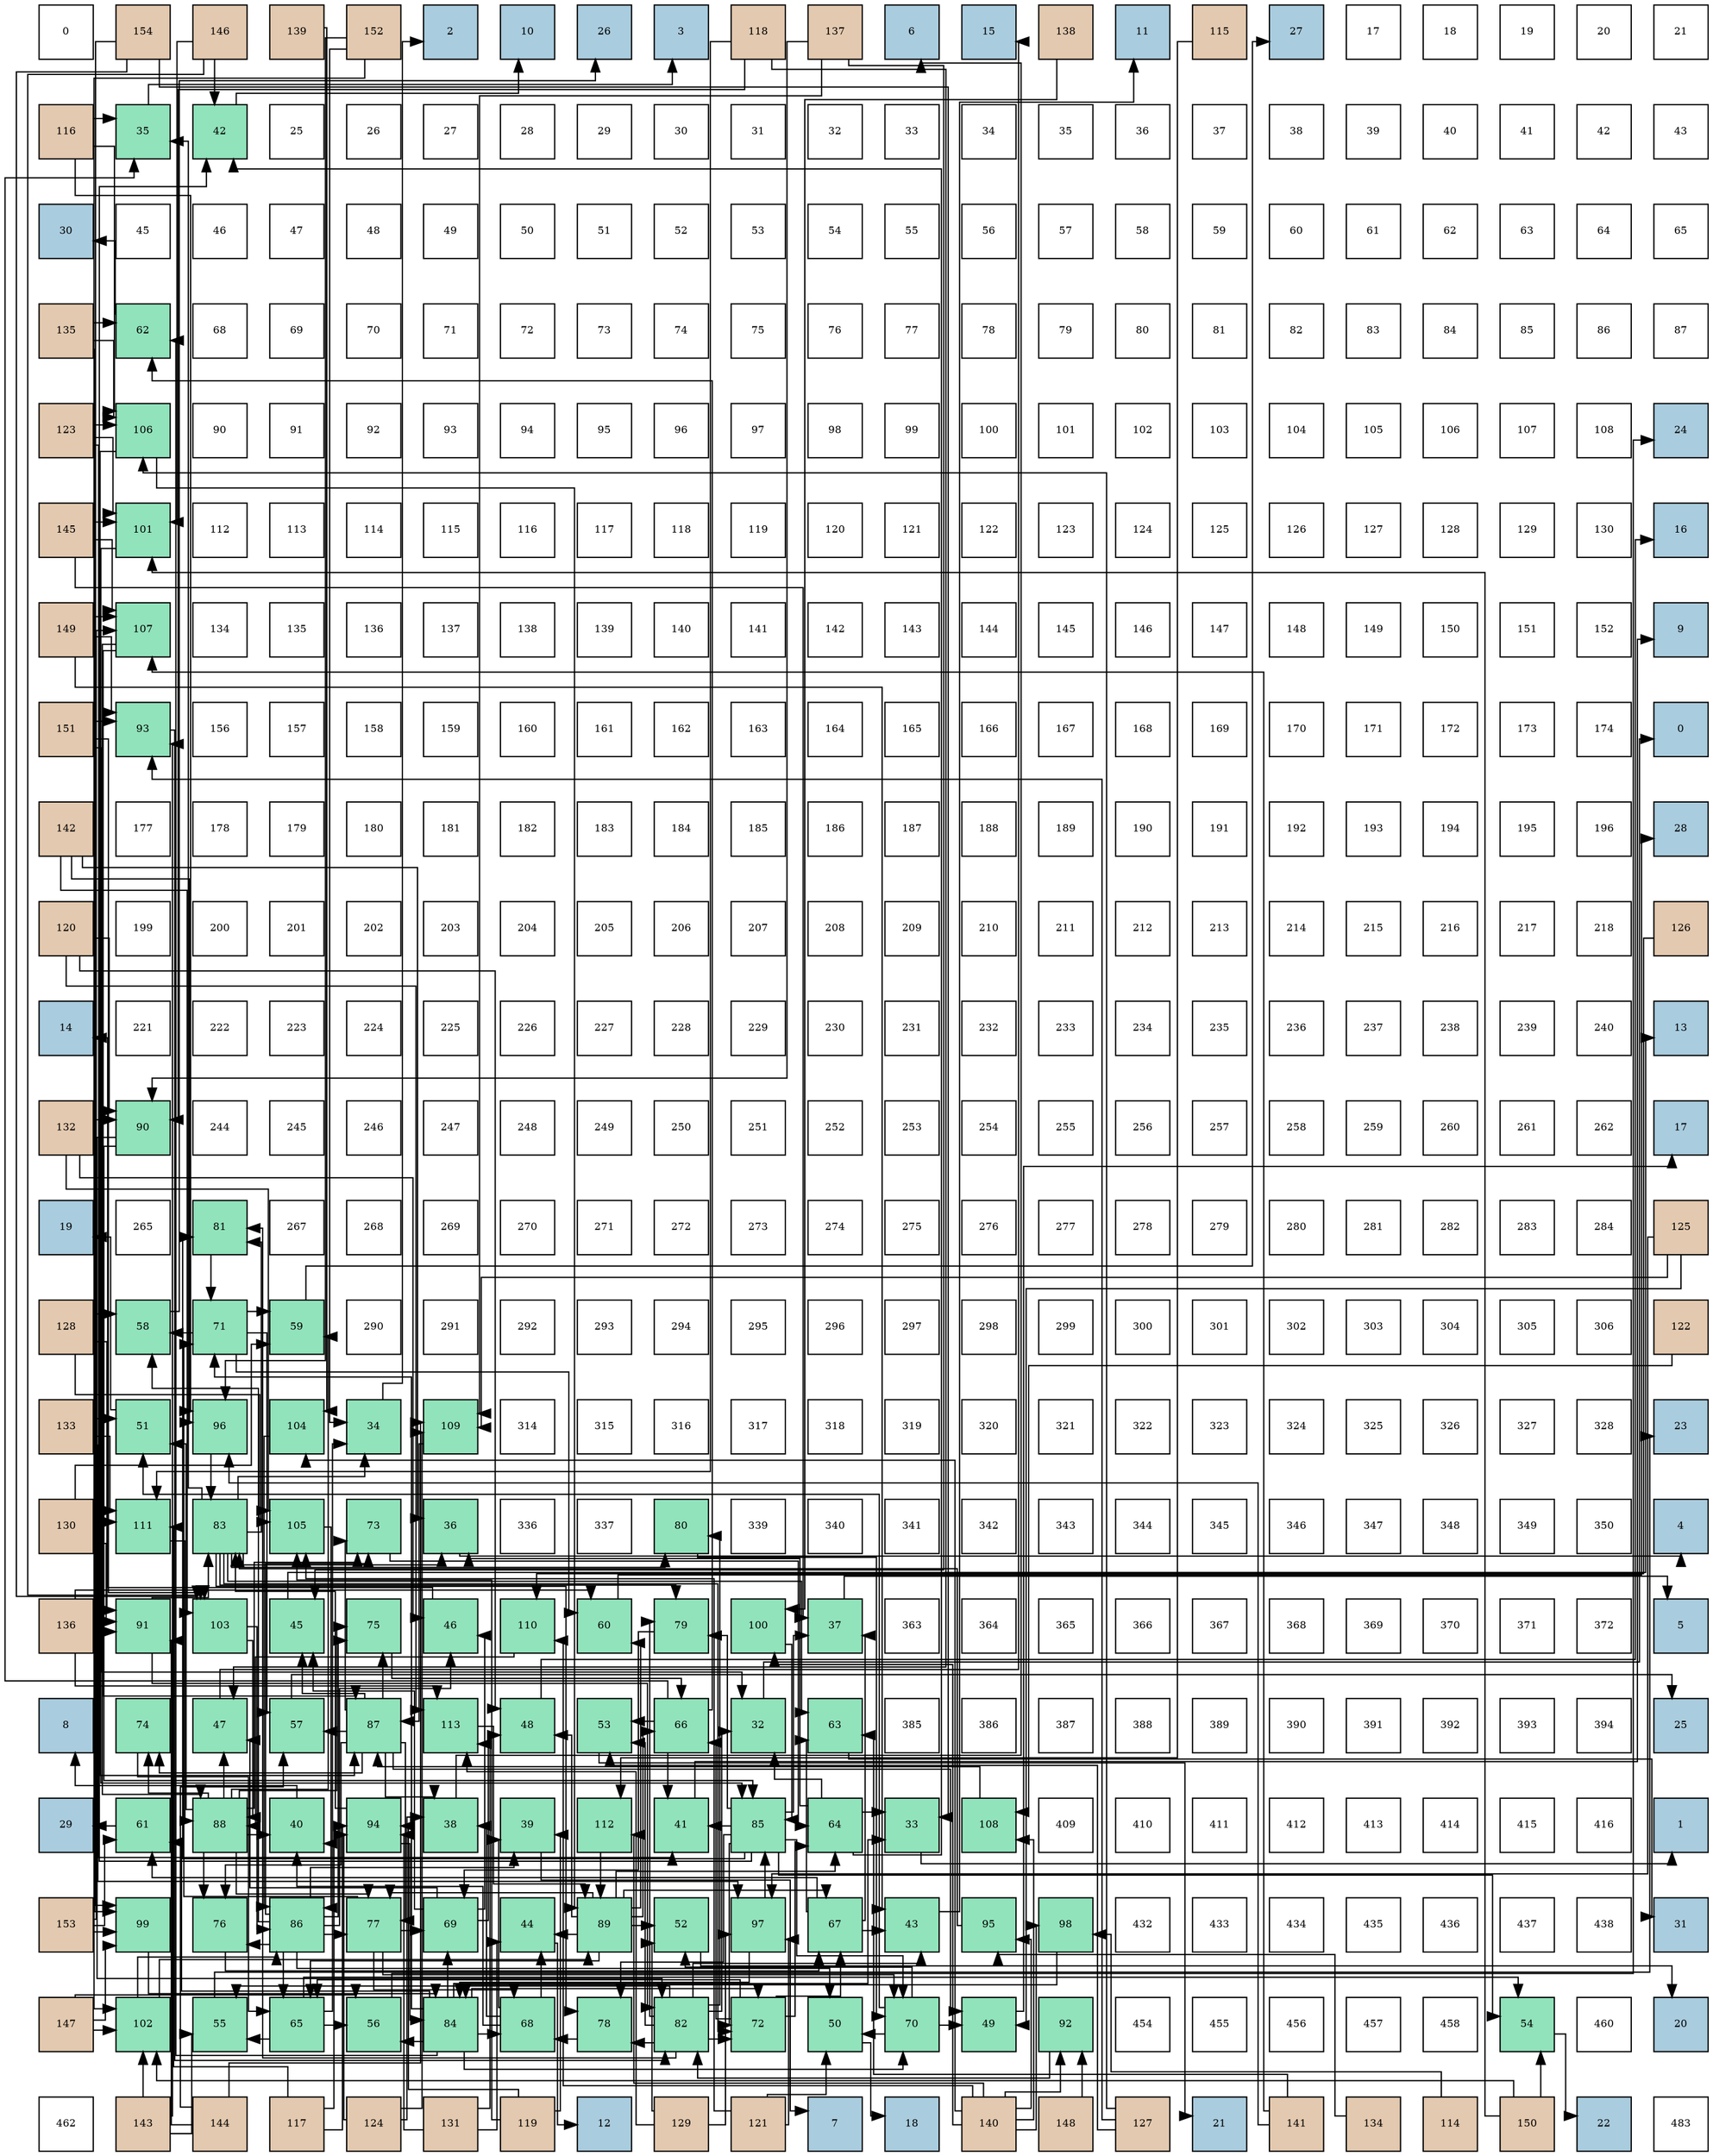 digraph layout{
 rankdir=TB;
 splines=ortho;
 node [style=filled shape=square fixedsize=true width=0.6];
0[label="0", fontsize=8, fillcolor="#ffffff"];
1[label="154", fontsize=8, fillcolor="#e3c9af"];
2[label="146", fontsize=8, fillcolor="#e3c9af"];
3[label="139", fontsize=8, fillcolor="#e3c9af"];
4[label="152", fontsize=8, fillcolor="#e3c9af"];
5[label="2", fontsize=8, fillcolor="#a9ccde"];
6[label="10", fontsize=8, fillcolor="#a9ccde"];
7[label="26", fontsize=8, fillcolor="#a9ccde"];
8[label="3", fontsize=8, fillcolor="#a9ccde"];
9[label="118", fontsize=8, fillcolor="#e3c9af"];
10[label="137", fontsize=8, fillcolor="#e3c9af"];
11[label="6", fontsize=8, fillcolor="#a9ccde"];
12[label="15", fontsize=8, fillcolor="#a9ccde"];
13[label="138", fontsize=8, fillcolor="#e3c9af"];
14[label="11", fontsize=8, fillcolor="#a9ccde"];
15[label="115", fontsize=8, fillcolor="#e3c9af"];
16[label="27", fontsize=8, fillcolor="#a9ccde"];
17[label="17", fontsize=8, fillcolor="#ffffff"];
18[label="18", fontsize=8, fillcolor="#ffffff"];
19[label="19", fontsize=8, fillcolor="#ffffff"];
20[label="20", fontsize=8, fillcolor="#ffffff"];
21[label="21", fontsize=8, fillcolor="#ffffff"];
22[label="116", fontsize=8, fillcolor="#e3c9af"];
23[label="35", fontsize=8, fillcolor="#91e3bb"];
24[label="42", fontsize=8, fillcolor="#91e3bb"];
25[label="25", fontsize=8, fillcolor="#ffffff"];
26[label="26", fontsize=8, fillcolor="#ffffff"];
27[label="27", fontsize=8, fillcolor="#ffffff"];
28[label="28", fontsize=8, fillcolor="#ffffff"];
29[label="29", fontsize=8, fillcolor="#ffffff"];
30[label="30", fontsize=8, fillcolor="#ffffff"];
31[label="31", fontsize=8, fillcolor="#ffffff"];
32[label="32", fontsize=8, fillcolor="#ffffff"];
33[label="33", fontsize=8, fillcolor="#ffffff"];
34[label="34", fontsize=8, fillcolor="#ffffff"];
35[label="35", fontsize=8, fillcolor="#ffffff"];
36[label="36", fontsize=8, fillcolor="#ffffff"];
37[label="37", fontsize=8, fillcolor="#ffffff"];
38[label="38", fontsize=8, fillcolor="#ffffff"];
39[label="39", fontsize=8, fillcolor="#ffffff"];
40[label="40", fontsize=8, fillcolor="#ffffff"];
41[label="41", fontsize=8, fillcolor="#ffffff"];
42[label="42", fontsize=8, fillcolor="#ffffff"];
43[label="43", fontsize=8, fillcolor="#ffffff"];
44[label="30", fontsize=8, fillcolor="#a9ccde"];
45[label="45", fontsize=8, fillcolor="#ffffff"];
46[label="46", fontsize=8, fillcolor="#ffffff"];
47[label="47", fontsize=8, fillcolor="#ffffff"];
48[label="48", fontsize=8, fillcolor="#ffffff"];
49[label="49", fontsize=8, fillcolor="#ffffff"];
50[label="50", fontsize=8, fillcolor="#ffffff"];
51[label="51", fontsize=8, fillcolor="#ffffff"];
52[label="52", fontsize=8, fillcolor="#ffffff"];
53[label="53", fontsize=8, fillcolor="#ffffff"];
54[label="54", fontsize=8, fillcolor="#ffffff"];
55[label="55", fontsize=8, fillcolor="#ffffff"];
56[label="56", fontsize=8, fillcolor="#ffffff"];
57[label="57", fontsize=8, fillcolor="#ffffff"];
58[label="58", fontsize=8, fillcolor="#ffffff"];
59[label="59", fontsize=8, fillcolor="#ffffff"];
60[label="60", fontsize=8, fillcolor="#ffffff"];
61[label="61", fontsize=8, fillcolor="#ffffff"];
62[label="62", fontsize=8, fillcolor="#ffffff"];
63[label="63", fontsize=8, fillcolor="#ffffff"];
64[label="64", fontsize=8, fillcolor="#ffffff"];
65[label="65", fontsize=8, fillcolor="#ffffff"];
66[label="135", fontsize=8, fillcolor="#e3c9af"];
67[label="62", fontsize=8, fillcolor="#91e3bb"];
68[label="68", fontsize=8, fillcolor="#ffffff"];
69[label="69", fontsize=8, fillcolor="#ffffff"];
70[label="70", fontsize=8, fillcolor="#ffffff"];
71[label="71", fontsize=8, fillcolor="#ffffff"];
72[label="72", fontsize=8, fillcolor="#ffffff"];
73[label="73", fontsize=8, fillcolor="#ffffff"];
74[label="74", fontsize=8, fillcolor="#ffffff"];
75[label="75", fontsize=8, fillcolor="#ffffff"];
76[label="76", fontsize=8, fillcolor="#ffffff"];
77[label="77", fontsize=8, fillcolor="#ffffff"];
78[label="78", fontsize=8, fillcolor="#ffffff"];
79[label="79", fontsize=8, fillcolor="#ffffff"];
80[label="80", fontsize=8, fillcolor="#ffffff"];
81[label="81", fontsize=8, fillcolor="#ffffff"];
82[label="82", fontsize=8, fillcolor="#ffffff"];
83[label="83", fontsize=8, fillcolor="#ffffff"];
84[label="84", fontsize=8, fillcolor="#ffffff"];
85[label="85", fontsize=8, fillcolor="#ffffff"];
86[label="86", fontsize=8, fillcolor="#ffffff"];
87[label="87", fontsize=8, fillcolor="#ffffff"];
88[label="123", fontsize=8, fillcolor="#e3c9af"];
89[label="106", fontsize=8, fillcolor="#91e3bb"];
90[label="90", fontsize=8, fillcolor="#ffffff"];
91[label="91", fontsize=8, fillcolor="#ffffff"];
92[label="92", fontsize=8, fillcolor="#ffffff"];
93[label="93", fontsize=8, fillcolor="#ffffff"];
94[label="94", fontsize=8, fillcolor="#ffffff"];
95[label="95", fontsize=8, fillcolor="#ffffff"];
96[label="96", fontsize=8, fillcolor="#ffffff"];
97[label="97", fontsize=8, fillcolor="#ffffff"];
98[label="98", fontsize=8, fillcolor="#ffffff"];
99[label="99", fontsize=8, fillcolor="#ffffff"];
100[label="100", fontsize=8, fillcolor="#ffffff"];
101[label="101", fontsize=8, fillcolor="#ffffff"];
102[label="102", fontsize=8, fillcolor="#ffffff"];
103[label="103", fontsize=8, fillcolor="#ffffff"];
104[label="104", fontsize=8, fillcolor="#ffffff"];
105[label="105", fontsize=8, fillcolor="#ffffff"];
106[label="106", fontsize=8, fillcolor="#ffffff"];
107[label="107", fontsize=8, fillcolor="#ffffff"];
108[label="108", fontsize=8, fillcolor="#ffffff"];
109[label="24", fontsize=8, fillcolor="#a9ccde"];
110[label="145", fontsize=8, fillcolor="#e3c9af"];
111[label="101", fontsize=8, fillcolor="#91e3bb"];
112[label="112", fontsize=8, fillcolor="#ffffff"];
113[label="113", fontsize=8, fillcolor="#ffffff"];
114[label="114", fontsize=8, fillcolor="#ffffff"];
115[label="115", fontsize=8, fillcolor="#ffffff"];
116[label="116", fontsize=8, fillcolor="#ffffff"];
117[label="117", fontsize=8, fillcolor="#ffffff"];
118[label="118", fontsize=8, fillcolor="#ffffff"];
119[label="119", fontsize=8, fillcolor="#ffffff"];
120[label="120", fontsize=8, fillcolor="#ffffff"];
121[label="121", fontsize=8, fillcolor="#ffffff"];
122[label="122", fontsize=8, fillcolor="#ffffff"];
123[label="123", fontsize=8, fillcolor="#ffffff"];
124[label="124", fontsize=8, fillcolor="#ffffff"];
125[label="125", fontsize=8, fillcolor="#ffffff"];
126[label="126", fontsize=8, fillcolor="#ffffff"];
127[label="127", fontsize=8, fillcolor="#ffffff"];
128[label="128", fontsize=8, fillcolor="#ffffff"];
129[label="129", fontsize=8, fillcolor="#ffffff"];
130[label="130", fontsize=8, fillcolor="#ffffff"];
131[label="16", fontsize=8, fillcolor="#a9ccde"];
132[label="149", fontsize=8, fillcolor="#e3c9af"];
133[label="107", fontsize=8, fillcolor="#91e3bb"];
134[label="134", fontsize=8, fillcolor="#ffffff"];
135[label="135", fontsize=8, fillcolor="#ffffff"];
136[label="136", fontsize=8, fillcolor="#ffffff"];
137[label="137", fontsize=8, fillcolor="#ffffff"];
138[label="138", fontsize=8, fillcolor="#ffffff"];
139[label="139", fontsize=8, fillcolor="#ffffff"];
140[label="140", fontsize=8, fillcolor="#ffffff"];
141[label="141", fontsize=8, fillcolor="#ffffff"];
142[label="142", fontsize=8, fillcolor="#ffffff"];
143[label="143", fontsize=8, fillcolor="#ffffff"];
144[label="144", fontsize=8, fillcolor="#ffffff"];
145[label="145", fontsize=8, fillcolor="#ffffff"];
146[label="146", fontsize=8, fillcolor="#ffffff"];
147[label="147", fontsize=8, fillcolor="#ffffff"];
148[label="148", fontsize=8, fillcolor="#ffffff"];
149[label="149", fontsize=8, fillcolor="#ffffff"];
150[label="150", fontsize=8, fillcolor="#ffffff"];
151[label="151", fontsize=8, fillcolor="#ffffff"];
152[label="152", fontsize=8, fillcolor="#ffffff"];
153[label="9", fontsize=8, fillcolor="#a9ccde"];
154[label="151", fontsize=8, fillcolor="#e3c9af"];
155[label="93", fontsize=8, fillcolor="#91e3bb"];
156[label="156", fontsize=8, fillcolor="#ffffff"];
157[label="157", fontsize=8, fillcolor="#ffffff"];
158[label="158", fontsize=8, fillcolor="#ffffff"];
159[label="159", fontsize=8, fillcolor="#ffffff"];
160[label="160", fontsize=8, fillcolor="#ffffff"];
161[label="161", fontsize=8, fillcolor="#ffffff"];
162[label="162", fontsize=8, fillcolor="#ffffff"];
163[label="163", fontsize=8, fillcolor="#ffffff"];
164[label="164", fontsize=8, fillcolor="#ffffff"];
165[label="165", fontsize=8, fillcolor="#ffffff"];
166[label="166", fontsize=8, fillcolor="#ffffff"];
167[label="167", fontsize=8, fillcolor="#ffffff"];
168[label="168", fontsize=8, fillcolor="#ffffff"];
169[label="169", fontsize=8, fillcolor="#ffffff"];
170[label="170", fontsize=8, fillcolor="#ffffff"];
171[label="171", fontsize=8, fillcolor="#ffffff"];
172[label="172", fontsize=8, fillcolor="#ffffff"];
173[label="173", fontsize=8, fillcolor="#ffffff"];
174[label="174", fontsize=8, fillcolor="#ffffff"];
175[label="0", fontsize=8, fillcolor="#a9ccde"];
176[label="142", fontsize=8, fillcolor="#e3c9af"];
177[label="177", fontsize=8, fillcolor="#ffffff"];
178[label="178", fontsize=8, fillcolor="#ffffff"];
179[label="179", fontsize=8, fillcolor="#ffffff"];
180[label="180", fontsize=8, fillcolor="#ffffff"];
181[label="181", fontsize=8, fillcolor="#ffffff"];
182[label="182", fontsize=8, fillcolor="#ffffff"];
183[label="183", fontsize=8, fillcolor="#ffffff"];
184[label="184", fontsize=8, fillcolor="#ffffff"];
185[label="185", fontsize=8, fillcolor="#ffffff"];
186[label="186", fontsize=8, fillcolor="#ffffff"];
187[label="187", fontsize=8, fillcolor="#ffffff"];
188[label="188", fontsize=8, fillcolor="#ffffff"];
189[label="189", fontsize=8, fillcolor="#ffffff"];
190[label="190", fontsize=8, fillcolor="#ffffff"];
191[label="191", fontsize=8, fillcolor="#ffffff"];
192[label="192", fontsize=8, fillcolor="#ffffff"];
193[label="193", fontsize=8, fillcolor="#ffffff"];
194[label="194", fontsize=8, fillcolor="#ffffff"];
195[label="195", fontsize=8, fillcolor="#ffffff"];
196[label="196", fontsize=8, fillcolor="#ffffff"];
197[label="28", fontsize=8, fillcolor="#a9ccde"];
198[label="120", fontsize=8, fillcolor="#e3c9af"];
199[label="199", fontsize=8, fillcolor="#ffffff"];
200[label="200", fontsize=8, fillcolor="#ffffff"];
201[label="201", fontsize=8, fillcolor="#ffffff"];
202[label="202", fontsize=8, fillcolor="#ffffff"];
203[label="203", fontsize=8, fillcolor="#ffffff"];
204[label="204", fontsize=8, fillcolor="#ffffff"];
205[label="205", fontsize=8, fillcolor="#ffffff"];
206[label="206", fontsize=8, fillcolor="#ffffff"];
207[label="207", fontsize=8, fillcolor="#ffffff"];
208[label="208", fontsize=8, fillcolor="#ffffff"];
209[label="209", fontsize=8, fillcolor="#ffffff"];
210[label="210", fontsize=8, fillcolor="#ffffff"];
211[label="211", fontsize=8, fillcolor="#ffffff"];
212[label="212", fontsize=8, fillcolor="#ffffff"];
213[label="213", fontsize=8, fillcolor="#ffffff"];
214[label="214", fontsize=8, fillcolor="#ffffff"];
215[label="215", fontsize=8, fillcolor="#ffffff"];
216[label="216", fontsize=8, fillcolor="#ffffff"];
217[label="217", fontsize=8, fillcolor="#ffffff"];
218[label="218", fontsize=8, fillcolor="#ffffff"];
219[label="126", fontsize=8, fillcolor="#e3c9af"];
220[label="14", fontsize=8, fillcolor="#a9ccde"];
221[label="221", fontsize=8, fillcolor="#ffffff"];
222[label="222", fontsize=8, fillcolor="#ffffff"];
223[label="223", fontsize=8, fillcolor="#ffffff"];
224[label="224", fontsize=8, fillcolor="#ffffff"];
225[label="225", fontsize=8, fillcolor="#ffffff"];
226[label="226", fontsize=8, fillcolor="#ffffff"];
227[label="227", fontsize=8, fillcolor="#ffffff"];
228[label="228", fontsize=8, fillcolor="#ffffff"];
229[label="229", fontsize=8, fillcolor="#ffffff"];
230[label="230", fontsize=8, fillcolor="#ffffff"];
231[label="231", fontsize=8, fillcolor="#ffffff"];
232[label="232", fontsize=8, fillcolor="#ffffff"];
233[label="233", fontsize=8, fillcolor="#ffffff"];
234[label="234", fontsize=8, fillcolor="#ffffff"];
235[label="235", fontsize=8, fillcolor="#ffffff"];
236[label="236", fontsize=8, fillcolor="#ffffff"];
237[label="237", fontsize=8, fillcolor="#ffffff"];
238[label="238", fontsize=8, fillcolor="#ffffff"];
239[label="239", fontsize=8, fillcolor="#ffffff"];
240[label="240", fontsize=8, fillcolor="#ffffff"];
241[label="13", fontsize=8, fillcolor="#a9ccde"];
242[label="132", fontsize=8, fillcolor="#e3c9af"];
243[label="90", fontsize=8, fillcolor="#91e3bb"];
244[label="244", fontsize=8, fillcolor="#ffffff"];
245[label="245", fontsize=8, fillcolor="#ffffff"];
246[label="246", fontsize=8, fillcolor="#ffffff"];
247[label="247", fontsize=8, fillcolor="#ffffff"];
248[label="248", fontsize=8, fillcolor="#ffffff"];
249[label="249", fontsize=8, fillcolor="#ffffff"];
250[label="250", fontsize=8, fillcolor="#ffffff"];
251[label="251", fontsize=8, fillcolor="#ffffff"];
252[label="252", fontsize=8, fillcolor="#ffffff"];
253[label="253", fontsize=8, fillcolor="#ffffff"];
254[label="254", fontsize=8, fillcolor="#ffffff"];
255[label="255", fontsize=8, fillcolor="#ffffff"];
256[label="256", fontsize=8, fillcolor="#ffffff"];
257[label="257", fontsize=8, fillcolor="#ffffff"];
258[label="258", fontsize=8, fillcolor="#ffffff"];
259[label="259", fontsize=8, fillcolor="#ffffff"];
260[label="260", fontsize=8, fillcolor="#ffffff"];
261[label="261", fontsize=8, fillcolor="#ffffff"];
262[label="262", fontsize=8, fillcolor="#ffffff"];
263[label="17", fontsize=8, fillcolor="#a9ccde"];
264[label="19", fontsize=8, fillcolor="#a9ccde"];
265[label="265", fontsize=8, fillcolor="#ffffff"];
266[label="81", fontsize=8, fillcolor="#91e3bb"];
267[label="267", fontsize=8, fillcolor="#ffffff"];
268[label="268", fontsize=8, fillcolor="#ffffff"];
269[label="269", fontsize=8, fillcolor="#ffffff"];
270[label="270", fontsize=8, fillcolor="#ffffff"];
271[label="271", fontsize=8, fillcolor="#ffffff"];
272[label="272", fontsize=8, fillcolor="#ffffff"];
273[label="273", fontsize=8, fillcolor="#ffffff"];
274[label="274", fontsize=8, fillcolor="#ffffff"];
275[label="275", fontsize=8, fillcolor="#ffffff"];
276[label="276", fontsize=8, fillcolor="#ffffff"];
277[label="277", fontsize=8, fillcolor="#ffffff"];
278[label="278", fontsize=8, fillcolor="#ffffff"];
279[label="279", fontsize=8, fillcolor="#ffffff"];
280[label="280", fontsize=8, fillcolor="#ffffff"];
281[label="281", fontsize=8, fillcolor="#ffffff"];
282[label="282", fontsize=8, fillcolor="#ffffff"];
283[label="283", fontsize=8, fillcolor="#ffffff"];
284[label="284", fontsize=8, fillcolor="#ffffff"];
285[label="125", fontsize=8, fillcolor="#e3c9af"];
286[label="128", fontsize=8, fillcolor="#e3c9af"];
287[label="58", fontsize=8, fillcolor="#91e3bb"];
288[label="71", fontsize=8, fillcolor="#91e3bb"];
289[label="59", fontsize=8, fillcolor="#91e3bb"];
290[label="290", fontsize=8, fillcolor="#ffffff"];
291[label="291", fontsize=8, fillcolor="#ffffff"];
292[label="292", fontsize=8, fillcolor="#ffffff"];
293[label="293", fontsize=8, fillcolor="#ffffff"];
294[label="294", fontsize=8, fillcolor="#ffffff"];
295[label="295", fontsize=8, fillcolor="#ffffff"];
296[label="296", fontsize=8, fillcolor="#ffffff"];
297[label="297", fontsize=8, fillcolor="#ffffff"];
298[label="298", fontsize=8, fillcolor="#ffffff"];
299[label="299", fontsize=8, fillcolor="#ffffff"];
300[label="300", fontsize=8, fillcolor="#ffffff"];
301[label="301", fontsize=8, fillcolor="#ffffff"];
302[label="302", fontsize=8, fillcolor="#ffffff"];
303[label="303", fontsize=8, fillcolor="#ffffff"];
304[label="304", fontsize=8, fillcolor="#ffffff"];
305[label="305", fontsize=8, fillcolor="#ffffff"];
306[label="306", fontsize=8, fillcolor="#ffffff"];
307[label="122", fontsize=8, fillcolor="#e3c9af"];
308[label="133", fontsize=8, fillcolor="#e3c9af"];
309[label="51", fontsize=8, fillcolor="#91e3bb"];
310[label="96", fontsize=8, fillcolor="#91e3bb"];
311[label="104", fontsize=8, fillcolor="#91e3bb"];
312[label="34", fontsize=8, fillcolor="#91e3bb"];
313[label="109", fontsize=8, fillcolor="#91e3bb"];
314[label="314", fontsize=8, fillcolor="#ffffff"];
315[label="315", fontsize=8, fillcolor="#ffffff"];
316[label="316", fontsize=8, fillcolor="#ffffff"];
317[label="317", fontsize=8, fillcolor="#ffffff"];
318[label="318", fontsize=8, fillcolor="#ffffff"];
319[label="319", fontsize=8, fillcolor="#ffffff"];
320[label="320", fontsize=8, fillcolor="#ffffff"];
321[label="321", fontsize=8, fillcolor="#ffffff"];
322[label="322", fontsize=8, fillcolor="#ffffff"];
323[label="323", fontsize=8, fillcolor="#ffffff"];
324[label="324", fontsize=8, fillcolor="#ffffff"];
325[label="325", fontsize=8, fillcolor="#ffffff"];
326[label="326", fontsize=8, fillcolor="#ffffff"];
327[label="327", fontsize=8, fillcolor="#ffffff"];
328[label="328", fontsize=8, fillcolor="#ffffff"];
329[label="23", fontsize=8, fillcolor="#a9ccde"];
330[label="130", fontsize=8, fillcolor="#e3c9af"];
331[label="111", fontsize=8, fillcolor="#91e3bb"];
332[label="83", fontsize=8, fillcolor="#91e3bb"];
333[label="105", fontsize=8, fillcolor="#91e3bb"];
334[label="73", fontsize=8, fillcolor="#91e3bb"];
335[label="36", fontsize=8, fillcolor="#91e3bb"];
336[label="336", fontsize=8, fillcolor="#ffffff"];
337[label="337", fontsize=8, fillcolor="#ffffff"];
338[label="80", fontsize=8, fillcolor="#91e3bb"];
339[label="339", fontsize=8, fillcolor="#ffffff"];
340[label="340", fontsize=8, fillcolor="#ffffff"];
341[label="341", fontsize=8, fillcolor="#ffffff"];
342[label="342", fontsize=8, fillcolor="#ffffff"];
343[label="343", fontsize=8, fillcolor="#ffffff"];
344[label="344", fontsize=8, fillcolor="#ffffff"];
345[label="345", fontsize=8, fillcolor="#ffffff"];
346[label="346", fontsize=8, fillcolor="#ffffff"];
347[label="347", fontsize=8, fillcolor="#ffffff"];
348[label="348", fontsize=8, fillcolor="#ffffff"];
349[label="349", fontsize=8, fillcolor="#ffffff"];
350[label="350", fontsize=8, fillcolor="#ffffff"];
351[label="4", fontsize=8, fillcolor="#a9ccde"];
352[label="136", fontsize=8, fillcolor="#e3c9af"];
353[label="91", fontsize=8, fillcolor="#91e3bb"];
354[label="103", fontsize=8, fillcolor="#91e3bb"];
355[label="45", fontsize=8, fillcolor="#91e3bb"];
356[label="75", fontsize=8, fillcolor="#91e3bb"];
357[label="46", fontsize=8, fillcolor="#91e3bb"];
358[label="110", fontsize=8, fillcolor="#91e3bb"];
359[label="60", fontsize=8, fillcolor="#91e3bb"];
360[label="79", fontsize=8, fillcolor="#91e3bb"];
361[label="100", fontsize=8, fillcolor="#91e3bb"];
362[label="37", fontsize=8, fillcolor="#91e3bb"];
363[label="363", fontsize=8, fillcolor="#ffffff"];
364[label="364", fontsize=8, fillcolor="#ffffff"];
365[label="365", fontsize=8, fillcolor="#ffffff"];
366[label="366", fontsize=8, fillcolor="#ffffff"];
367[label="367", fontsize=8, fillcolor="#ffffff"];
368[label="368", fontsize=8, fillcolor="#ffffff"];
369[label="369", fontsize=8, fillcolor="#ffffff"];
370[label="370", fontsize=8, fillcolor="#ffffff"];
371[label="371", fontsize=8, fillcolor="#ffffff"];
372[label="372", fontsize=8, fillcolor="#ffffff"];
373[label="5", fontsize=8, fillcolor="#a9ccde"];
374[label="8", fontsize=8, fillcolor="#a9ccde"];
375[label="74", fontsize=8, fillcolor="#91e3bb"];
376[label="47", fontsize=8, fillcolor="#91e3bb"];
377[label="57", fontsize=8, fillcolor="#91e3bb"];
378[label="87", fontsize=8, fillcolor="#91e3bb"];
379[label="113", fontsize=8, fillcolor="#91e3bb"];
380[label="48", fontsize=8, fillcolor="#91e3bb"];
381[label="53", fontsize=8, fillcolor="#91e3bb"];
382[label="66", fontsize=8, fillcolor="#91e3bb"];
383[label="32", fontsize=8, fillcolor="#91e3bb"];
384[label="63", fontsize=8, fillcolor="#91e3bb"];
385[label="385", fontsize=8, fillcolor="#ffffff"];
386[label="386", fontsize=8, fillcolor="#ffffff"];
387[label="387", fontsize=8, fillcolor="#ffffff"];
388[label="388", fontsize=8, fillcolor="#ffffff"];
389[label="389", fontsize=8, fillcolor="#ffffff"];
390[label="390", fontsize=8, fillcolor="#ffffff"];
391[label="391", fontsize=8, fillcolor="#ffffff"];
392[label="392", fontsize=8, fillcolor="#ffffff"];
393[label="393", fontsize=8, fillcolor="#ffffff"];
394[label="394", fontsize=8, fillcolor="#ffffff"];
395[label="25", fontsize=8, fillcolor="#a9ccde"];
396[label="29", fontsize=8, fillcolor="#a9ccde"];
397[label="61", fontsize=8, fillcolor="#91e3bb"];
398[label="88", fontsize=8, fillcolor="#91e3bb"];
399[label="40", fontsize=8, fillcolor="#91e3bb"];
400[label="94", fontsize=8, fillcolor="#91e3bb"];
401[label="38", fontsize=8, fillcolor="#91e3bb"];
402[label="39", fontsize=8, fillcolor="#91e3bb"];
403[label="112", fontsize=8, fillcolor="#91e3bb"];
404[label="41", fontsize=8, fillcolor="#91e3bb"];
405[label="85", fontsize=8, fillcolor="#91e3bb"];
406[label="64", fontsize=8, fillcolor="#91e3bb"];
407[label="33", fontsize=8, fillcolor="#91e3bb"];
408[label="108", fontsize=8, fillcolor="#91e3bb"];
409[label="409", fontsize=8, fillcolor="#ffffff"];
410[label="410", fontsize=8, fillcolor="#ffffff"];
411[label="411", fontsize=8, fillcolor="#ffffff"];
412[label="412", fontsize=8, fillcolor="#ffffff"];
413[label="413", fontsize=8, fillcolor="#ffffff"];
414[label="414", fontsize=8, fillcolor="#ffffff"];
415[label="415", fontsize=8, fillcolor="#ffffff"];
416[label="416", fontsize=8, fillcolor="#ffffff"];
417[label="1", fontsize=8, fillcolor="#a9ccde"];
418[label="153", fontsize=8, fillcolor="#e3c9af"];
419[label="99", fontsize=8, fillcolor="#91e3bb"];
420[label="76", fontsize=8, fillcolor="#91e3bb"];
421[label="86", fontsize=8, fillcolor="#91e3bb"];
422[label="77", fontsize=8, fillcolor="#91e3bb"];
423[label="69", fontsize=8, fillcolor="#91e3bb"];
424[label="44", fontsize=8, fillcolor="#91e3bb"];
425[label="89", fontsize=8, fillcolor="#91e3bb"];
426[label="52", fontsize=8, fillcolor="#91e3bb"];
427[label="97", fontsize=8, fillcolor="#91e3bb"];
428[label="67", fontsize=8, fillcolor="#91e3bb"];
429[label="43", fontsize=8, fillcolor="#91e3bb"];
430[label="95", fontsize=8, fillcolor="#91e3bb"];
431[label="98", fontsize=8, fillcolor="#91e3bb"];
432[label="432", fontsize=8, fillcolor="#ffffff"];
433[label="433", fontsize=8, fillcolor="#ffffff"];
434[label="434", fontsize=8, fillcolor="#ffffff"];
435[label="435", fontsize=8, fillcolor="#ffffff"];
436[label="436", fontsize=8, fillcolor="#ffffff"];
437[label="437", fontsize=8, fillcolor="#ffffff"];
438[label="438", fontsize=8, fillcolor="#ffffff"];
439[label="31", fontsize=8, fillcolor="#a9ccde"];
440[label="147", fontsize=8, fillcolor="#e3c9af"];
441[label="102", fontsize=8, fillcolor="#91e3bb"];
442[label="55", fontsize=8, fillcolor="#91e3bb"];
443[label="65", fontsize=8, fillcolor="#91e3bb"];
444[label="56", fontsize=8, fillcolor="#91e3bb"];
445[label="84", fontsize=8, fillcolor="#91e3bb"];
446[label="68", fontsize=8, fillcolor="#91e3bb"];
447[label="78", fontsize=8, fillcolor="#91e3bb"];
448[label="82", fontsize=8, fillcolor="#91e3bb"];
449[label="72", fontsize=8, fillcolor="#91e3bb"];
450[label="50", fontsize=8, fillcolor="#91e3bb"];
451[label="70", fontsize=8, fillcolor="#91e3bb"];
452[label="49", fontsize=8, fillcolor="#91e3bb"];
453[label="92", fontsize=8, fillcolor="#91e3bb"];
454[label="454", fontsize=8, fillcolor="#ffffff"];
455[label="455", fontsize=8, fillcolor="#ffffff"];
456[label="456", fontsize=8, fillcolor="#ffffff"];
457[label="457", fontsize=8, fillcolor="#ffffff"];
458[label="458", fontsize=8, fillcolor="#ffffff"];
459[label="54", fontsize=8, fillcolor="#91e3bb"];
460[label="460", fontsize=8, fillcolor="#ffffff"];
461[label="20", fontsize=8, fillcolor="#a9ccde"];
462[label="462", fontsize=8, fillcolor="#ffffff"];
463[label="143", fontsize=8, fillcolor="#e3c9af"];
464[label="144", fontsize=8, fillcolor="#e3c9af"];
465[label="117", fontsize=8, fillcolor="#e3c9af"];
466[label="124", fontsize=8, fillcolor="#e3c9af"];
467[label="131", fontsize=8, fillcolor="#e3c9af"];
468[label="119", fontsize=8, fillcolor="#e3c9af"];
469[label="12", fontsize=8, fillcolor="#a9ccde"];
470[label="129", fontsize=8, fillcolor="#e3c9af"];
471[label="121", fontsize=8, fillcolor="#e3c9af"];
472[label="7", fontsize=8, fillcolor="#a9ccde"];
473[label="18", fontsize=8, fillcolor="#a9ccde"];
474[label="140", fontsize=8, fillcolor="#e3c9af"];
475[label="148", fontsize=8, fillcolor="#e3c9af"];
476[label="127", fontsize=8, fillcolor="#e3c9af"];
477[label="21", fontsize=8, fillcolor="#a9ccde"];
478[label="141", fontsize=8, fillcolor="#e3c9af"];
479[label="134", fontsize=8, fillcolor="#e3c9af"];
480[label="114", fontsize=8, fillcolor="#e3c9af"];
481[label="150", fontsize=8, fillcolor="#e3c9af"];
482[label="22", fontsize=8, fillcolor="#a9ccde"];
483[label="483", fontsize=8, fillcolor="#ffffff"];
edge [constraint=false, style=vis];383 -> 175;
407 -> 417;
312 -> 5;
23 -> 8;
335 -> 351;
362 -> 373;
401 -> 11;
402 -> 472;
399 -> 374;
404 -> 153;
24 -> 6;
429 -> 14;
424 -> 469;
355 -> 241;
357 -> 220;
376 -> 12;
380 -> 131;
452 -> 263;
450 -> 473;
309 -> 264;
426 -> 461;
381 -> 477;
459 -> 482;
442 -> 329;
444 -> 109;
377 -> 395;
287 -> 7;
289 -> 16;
359 -> 197;
397 -> 396;
67 -> 44;
384 -> 439;
406 -> 383;
406 -> 407;
406 -> 335;
406 -> 24;
443 -> 312;
443 -> 459;
443 -> 442;
443 -> 444;
382 -> 23;
382 -> 404;
382 -> 381;
382 -> 67;
428 -> 362;
428 -> 429;
428 -> 397;
428 -> 384;
446 -> 401;
446 -> 402;
446 -> 399;
446 -> 424;
423 -> 355;
423 -> 357;
423 -> 376;
423 -> 380;
451 -> 452;
451 -> 450;
451 -> 309;
451 -> 426;
288 -> 377;
288 -> 287;
288 -> 289;
288 -> 359;
449 -> 406;
449 -> 443;
449 -> 382;
449 -> 428;
334 -> 406;
375 -> 443;
356 -> 382;
420 -> 428;
422 -> 446;
422 -> 423;
422 -> 451;
422 -> 288;
447 -> 446;
360 -> 423;
338 -> 451;
266 -> 288;
448 -> 383;
448 -> 429;
448 -> 381;
448 -> 442;
448 -> 449;
448 -> 447;
448 -> 360;
448 -> 338;
448 -> 266;
332 -> 312;
332 -> 23;
332 -> 335;
332 -> 384;
332 -> 449;
332 -> 447;
332 -> 360;
332 -> 338;
332 -> 266;
445 -> 407;
445 -> 444;
445 -> 397;
445 -> 67;
445 -> 446;
445 -> 423;
445 -> 451;
445 -> 288;
445 -> 449;
405 -> 362;
405 -> 404;
405 -> 24;
405 -> 459;
405 -> 451;
405 -> 449;
405 -> 447;
405 -> 360;
405 -> 266;
421 -> 402;
421 -> 357;
421 -> 450;
421 -> 287;
421 -> 443;
421 -> 334;
421 -> 356;
421 -> 420;
421 -> 422;
378 -> 401;
378 -> 355;
378 -> 452;
378 -> 377;
378 -> 334;
378 -> 375;
378 -> 356;
378 -> 420;
378 -> 422;
398 -> 399;
398 -> 376;
398 -> 309;
398 -> 289;
398 -> 334;
398 -> 375;
398 -> 356;
398 -> 420;
398 -> 422;
425 -> 424;
425 -> 380;
425 -> 426;
425 -> 359;
425 -> 406;
425 -> 443;
425 -> 382;
425 -> 428;
425 -> 422;
243 -> 448;
243 -> 405;
353 -> 448;
353 -> 332;
453 -> 448;
155 -> 448;
400 -> 332;
400 -> 445;
430 -> 332;
310 -> 332;
427 -> 445;
427 -> 405;
431 -> 445;
419 -> 445;
361 -> 405;
111 -> 405;
441 -> 421;
441 -> 425;
354 -> 421;
354 -> 398;
311 -> 421;
333 -> 421;
89 -> 378;
89 -> 425;
133 -> 378;
133 -> 398;
408 -> 378;
313 -> 378;
358 -> 398;
331 -> 398;
403 -> 425;
379 -> 425;
480 -> 431;
15 -> 403;
22 -> 23;
22 -> 310;
22 -> 89;
465 -> 399;
465 -> 400;
465 -> 331;
9 -> 376;
9 -> 243;
9 -> 331;
468 -> 402;
468 -> 400;
468 -> 333;
198 -> 380;
198 -> 243;
198 -> 379;
471 -> 450;
471 -> 427;
471 -> 333;
307 -> 408;
88 -> 404;
88 -> 111;
88 -> 89;
466 -> 401;
466 -> 400;
466 -> 313;
285 -> 452;
285 -> 427;
285 -> 313;
219 -> 358;
476 -> 381;
476 -> 155;
476 -> 89;
286 -> 287;
286 -> 353;
286 -> 333;
470 -> 426;
470 -> 427;
470 -> 379;
330 -> 289;
330 -> 353;
330 -> 331;
467 -> 424;
467 -> 400;
467 -> 379;
242 -> 357;
242 -> 243;
242 -> 333;
308 -> 309;
308 -> 427;
308 -> 331;
479 -> 430;
66 -> 67;
66 -> 419;
66 -> 89;
352 -> 359;
352 -> 353;
352 -> 379;
10 -> 355;
10 -> 243;
10 -> 313;
13 -> 361;
3 -> 311;
474 -> 453;
474 -> 430;
474 -> 431;
474 -> 361;
474 -> 311;
474 -> 408;
474 -> 358;
474 -> 403;
478 -> 384;
478 -> 310;
478 -> 133;
176 -> 335;
176 -> 310;
176 -> 354;
463 -> 442;
463 -> 155;
463 -> 441;
464 -> 377;
464 -> 353;
464 -> 313;
110 -> 362;
110 -> 111;
110 -> 133;
2 -> 24;
2 -> 111;
2 -> 354;
440 -> 444;
440 -> 419;
440 -> 441;
475 -> 453;
132 -> 429;
132 -> 155;
132 -> 133;
481 -> 459;
481 -> 111;
481 -> 441;
154 -> 383;
154 -> 155;
154 -> 354;
4 -> 312;
4 -> 310;
4 -> 441;
418 -> 397;
418 -> 419;
418 -> 133;
1 -> 407;
1 -> 419;
1 -> 354;
edge [constraint=true, style=invis];
0 -> 22 -> 44 -> 66 -> 88 -> 110 -> 132 -> 154 -> 176 -> 198 -> 220 -> 242 -> 264 -> 286 -> 308 -> 330 -> 352 -> 374 -> 396 -> 418 -> 440 -> 462;
1 -> 23 -> 45 -> 67 -> 89 -> 111 -> 133 -> 155 -> 177 -> 199 -> 221 -> 243 -> 265 -> 287 -> 309 -> 331 -> 353 -> 375 -> 397 -> 419 -> 441 -> 463;
2 -> 24 -> 46 -> 68 -> 90 -> 112 -> 134 -> 156 -> 178 -> 200 -> 222 -> 244 -> 266 -> 288 -> 310 -> 332 -> 354 -> 376 -> 398 -> 420 -> 442 -> 464;
3 -> 25 -> 47 -> 69 -> 91 -> 113 -> 135 -> 157 -> 179 -> 201 -> 223 -> 245 -> 267 -> 289 -> 311 -> 333 -> 355 -> 377 -> 399 -> 421 -> 443 -> 465;
4 -> 26 -> 48 -> 70 -> 92 -> 114 -> 136 -> 158 -> 180 -> 202 -> 224 -> 246 -> 268 -> 290 -> 312 -> 334 -> 356 -> 378 -> 400 -> 422 -> 444 -> 466;
5 -> 27 -> 49 -> 71 -> 93 -> 115 -> 137 -> 159 -> 181 -> 203 -> 225 -> 247 -> 269 -> 291 -> 313 -> 335 -> 357 -> 379 -> 401 -> 423 -> 445 -> 467;
6 -> 28 -> 50 -> 72 -> 94 -> 116 -> 138 -> 160 -> 182 -> 204 -> 226 -> 248 -> 270 -> 292 -> 314 -> 336 -> 358 -> 380 -> 402 -> 424 -> 446 -> 468;
7 -> 29 -> 51 -> 73 -> 95 -> 117 -> 139 -> 161 -> 183 -> 205 -> 227 -> 249 -> 271 -> 293 -> 315 -> 337 -> 359 -> 381 -> 403 -> 425 -> 447 -> 469;
8 -> 30 -> 52 -> 74 -> 96 -> 118 -> 140 -> 162 -> 184 -> 206 -> 228 -> 250 -> 272 -> 294 -> 316 -> 338 -> 360 -> 382 -> 404 -> 426 -> 448 -> 470;
9 -> 31 -> 53 -> 75 -> 97 -> 119 -> 141 -> 163 -> 185 -> 207 -> 229 -> 251 -> 273 -> 295 -> 317 -> 339 -> 361 -> 383 -> 405 -> 427 -> 449 -> 471;
10 -> 32 -> 54 -> 76 -> 98 -> 120 -> 142 -> 164 -> 186 -> 208 -> 230 -> 252 -> 274 -> 296 -> 318 -> 340 -> 362 -> 384 -> 406 -> 428 -> 450 -> 472;
11 -> 33 -> 55 -> 77 -> 99 -> 121 -> 143 -> 165 -> 187 -> 209 -> 231 -> 253 -> 275 -> 297 -> 319 -> 341 -> 363 -> 385 -> 407 -> 429 -> 451 -> 473;
12 -> 34 -> 56 -> 78 -> 100 -> 122 -> 144 -> 166 -> 188 -> 210 -> 232 -> 254 -> 276 -> 298 -> 320 -> 342 -> 364 -> 386 -> 408 -> 430 -> 452 -> 474;
13 -> 35 -> 57 -> 79 -> 101 -> 123 -> 145 -> 167 -> 189 -> 211 -> 233 -> 255 -> 277 -> 299 -> 321 -> 343 -> 365 -> 387 -> 409 -> 431 -> 453 -> 475;
14 -> 36 -> 58 -> 80 -> 102 -> 124 -> 146 -> 168 -> 190 -> 212 -> 234 -> 256 -> 278 -> 300 -> 322 -> 344 -> 366 -> 388 -> 410 -> 432 -> 454 -> 476;
15 -> 37 -> 59 -> 81 -> 103 -> 125 -> 147 -> 169 -> 191 -> 213 -> 235 -> 257 -> 279 -> 301 -> 323 -> 345 -> 367 -> 389 -> 411 -> 433 -> 455 -> 477;
16 -> 38 -> 60 -> 82 -> 104 -> 126 -> 148 -> 170 -> 192 -> 214 -> 236 -> 258 -> 280 -> 302 -> 324 -> 346 -> 368 -> 390 -> 412 -> 434 -> 456 -> 478;
17 -> 39 -> 61 -> 83 -> 105 -> 127 -> 149 -> 171 -> 193 -> 215 -> 237 -> 259 -> 281 -> 303 -> 325 -> 347 -> 369 -> 391 -> 413 -> 435 -> 457 -> 479;
18 -> 40 -> 62 -> 84 -> 106 -> 128 -> 150 -> 172 -> 194 -> 216 -> 238 -> 260 -> 282 -> 304 -> 326 -> 348 -> 370 -> 392 -> 414 -> 436 -> 458 -> 480;
19 -> 41 -> 63 -> 85 -> 107 -> 129 -> 151 -> 173 -> 195 -> 217 -> 239 -> 261 -> 283 -> 305 -> 327 -> 349 -> 371 -> 393 -> 415 -> 437 -> 459 -> 481;
20 -> 42 -> 64 -> 86 -> 108 -> 130 -> 152 -> 174 -> 196 -> 218 -> 240 -> 262 -> 284 -> 306 -> 328 -> 350 -> 372 -> 394 -> 416 -> 438 -> 460 -> 482;
21 -> 43 -> 65 -> 87 -> 109 -> 131 -> 153 -> 175 -> 197 -> 219 -> 241 -> 263 -> 285 -> 307 -> 329 -> 351 -> 373 -> 395 -> 417 -> 439 -> 461 -> 483;
rank = same {0 -> 1 -> 2 -> 3 -> 4 -> 5 -> 6 -> 7 -> 8 -> 9 -> 10 -> 11 -> 12 -> 13 -> 14 -> 15 -> 16 -> 17 -> 18 -> 19 -> 20 -> 21};
rank = same {22 -> 23 -> 24 -> 25 -> 26 -> 27 -> 28 -> 29 -> 30 -> 31 -> 32 -> 33 -> 34 -> 35 -> 36 -> 37 -> 38 -> 39 -> 40 -> 41 -> 42 -> 43};
rank = same {44 -> 45 -> 46 -> 47 -> 48 -> 49 -> 50 -> 51 -> 52 -> 53 -> 54 -> 55 -> 56 -> 57 -> 58 -> 59 -> 60 -> 61 -> 62 -> 63 -> 64 -> 65};
rank = same {66 -> 67 -> 68 -> 69 -> 70 -> 71 -> 72 -> 73 -> 74 -> 75 -> 76 -> 77 -> 78 -> 79 -> 80 -> 81 -> 82 -> 83 -> 84 -> 85 -> 86 -> 87};
rank = same {88 -> 89 -> 90 -> 91 -> 92 -> 93 -> 94 -> 95 -> 96 -> 97 -> 98 -> 99 -> 100 -> 101 -> 102 -> 103 -> 104 -> 105 -> 106 -> 107 -> 108 -> 109};
rank = same {110 -> 111 -> 112 -> 113 -> 114 -> 115 -> 116 -> 117 -> 118 -> 119 -> 120 -> 121 -> 122 -> 123 -> 124 -> 125 -> 126 -> 127 -> 128 -> 129 -> 130 -> 131};
rank = same {132 -> 133 -> 134 -> 135 -> 136 -> 137 -> 138 -> 139 -> 140 -> 141 -> 142 -> 143 -> 144 -> 145 -> 146 -> 147 -> 148 -> 149 -> 150 -> 151 -> 152 -> 153};
rank = same {154 -> 155 -> 156 -> 157 -> 158 -> 159 -> 160 -> 161 -> 162 -> 163 -> 164 -> 165 -> 166 -> 167 -> 168 -> 169 -> 170 -> 171 -> 172 -> 173 -> 174 -> 175};
rank = same {176 -> 177 -> 178 -> 179 -> 180 -> 181 -> 182 -> 183 -> 184 -> 185 -> 186 -> 187 -> 188 -> 189 -> 190 -> 191 -> 192 -> 193 -> 194 -> 195 -> 196 -> 197};
rank = same {198 -> 199 -> 200 -> 201 -> 202 -> 203 -> 204 -> 205 -> 206 -> 207 -> 208 -> 209 -> 210 -> 211 -> 212 -> 213 -> 214 -> 215 -> 216 -> 217 -> 218 -> 219};
rank = same {220 -> 221 -> 222 -> 223 -> 224 -> 225 -> 226 -> 227 -> 228 -> 229 -> 230 -> 231 -> 232 -> 233 -> 234 -> 235 -> 236 -> 237 -> 238 -> 239 -> 240 -> 241};
rank = same {242 -> 243 -> 244 -> 245 -> 246 -> 247 -> 248 -> 249 -> 250 -> 251 -> 252 -> 253 -> 254 -> 255 -> 256 -> 257 -> 258 -> 259 -> 260 -> 261 -> 262 -> 263};
rank = same {264 -> 265 -> 266 -> 267 -> 268 -> 269 -> 270 -> 271 -> 272 -> 273 -> 274 -> 275 -> 276 -> 277 -> 278 -> 279 -> 280 -> 281 -> 282 -> 283 -> 284 -> 285};
rank = same {286 -> 287 -> 288 -> 289 -> 290 -> 291 -> 292 -> 293 -> 294 -> 295 -> 296 -> 297 -> 298 -> 299 -> 300 -> 301 -> 302 -> 303 -> 304 -> 305 -> 306 -> 307};
rank = same {308 -> 309 -> 310 -> 311 -> 312 -> 313 -> 314 -> 315 -> 316 -> 317 -> 318 -> 319 -> 320 -> 321 -> 322 -> 323 -> 324 -> 325 -> 326 -> 327 -> 328 -> 329};
rank = same {330 -> 331 -> 332 -> 333 -> 334 -> 335 -> 336 -> 337 -> 338 -> 339 -> 340 -> 341 -> 342 -> 343 -> 344 -> 345 -> 346 -> 347 -> 348 -> 349 -> 350 -> 351};
rank = same {352 -> 353 -> 354 -> 355 -> 356 -> 357 -> 358 -> 359 -> 360 -> 361 -> 362 -> 363 -> 364 -> 365 -> 366 -> 367 -> 368 -> 369 -> 370 -> 371 -> 372 -> 373};
rank = same {374 -> 375 -> 376 -> 377 -> 378 -> 379 -> 380 -> 381 -> 382 -> 383 -> 384 -> 385 -> 386 -> 387 -> 388 -> 389 -> 390 -> 391 -> 392 -> 393 -> 394 -> 395};
rank = same {396 -> 397 -> 398 -> 399 -> 400 -> 401 -> 402 -> 403 -> 404 -> 405 -> 406 -> 407 -> 408 -> 409 -> 410 -> 411 -> 412 -> 413 -> 414 -> 415 -> 416 -> 417};
rank = same {418 -> 419 -> 420 -> 421 -> 422 -> 423 -> 424 -> 425 -> 426 -> 427 -> 428 -> 429 -> 430 -> 431 -> 432 -> 433 -> 434 -> 435 -> 436 -> 437 -> 438 -> 439};
rank = same {440 -> 441 -> 442 -> 443 -> 444 -> 445 -> 446 -> 447 -> 448 -> 449 -> 450 -> 451 -> 452 -> 453 -> 454 -> 455 -> 456 -> 457 -> 458 -> 459 -> 460 -> 461};
rank = same {462 -> 463 -> 464 -> 465 -> 466 -> 467 -> 468 -> 469 -> 470 -> 471 -> 472 -> 473 -> 474 -> 475 -> 476 -> 477 -> 478 -> 479 -> 480 -> 481 -> 482 -> 483};
}